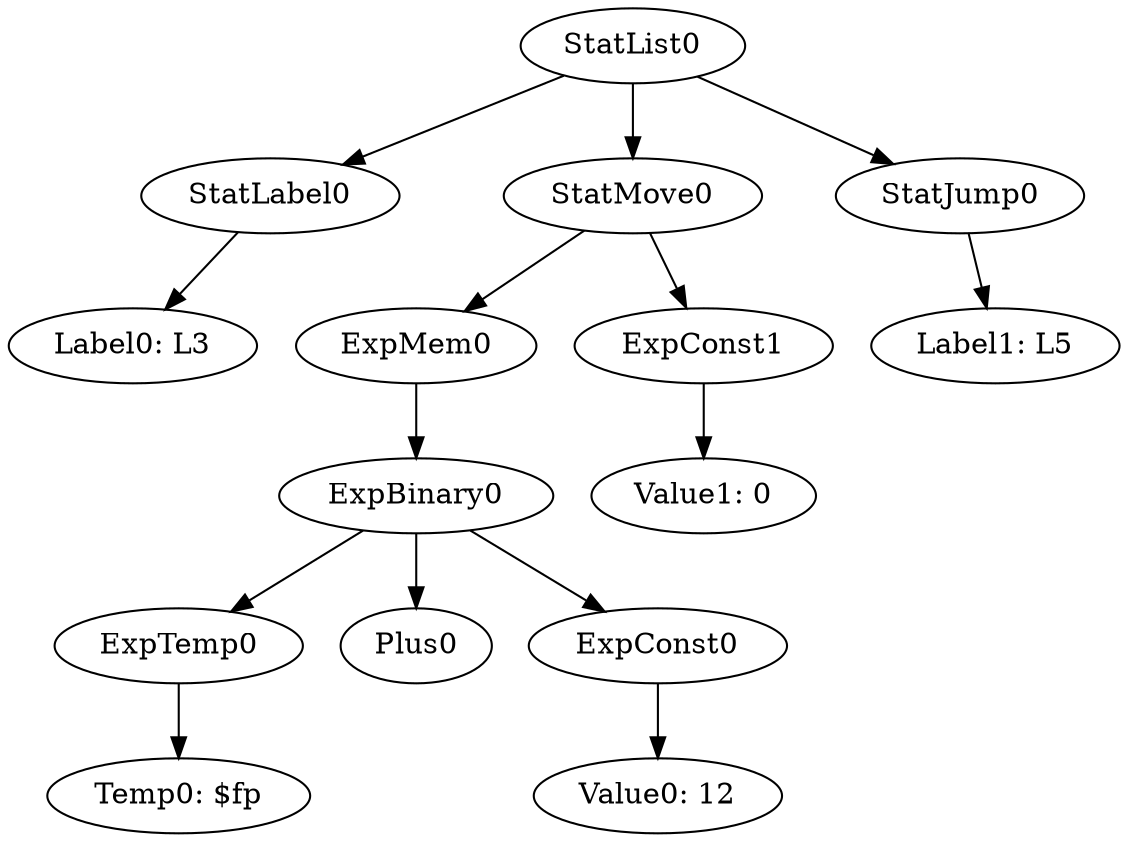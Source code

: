 digraph {
	ordering = out;
	ExpConst1 -> "Value1: 0";
	ExpMem0 -> ExpBinary0;
	StatJump0 -> "Label1: L5";
	ExpConst0 -> "Value0: 12";
	StatLabel0 -> "Label0: L3";
	StatList0 -> StatLabel0;
	StatList0 -> StatMove0;
	StatList0 -> StatJump0;
	ExpTemp0 -> "Temp0: $fp";
	StatMove0 -> ExpMem0;
	StatMove0 -> ExpConst1;
	ExpBinary0 -> ExpTemp0;
	ExpBinary0 -> Plus0;
	ExpBinary0 -> ExpConst0;
}

